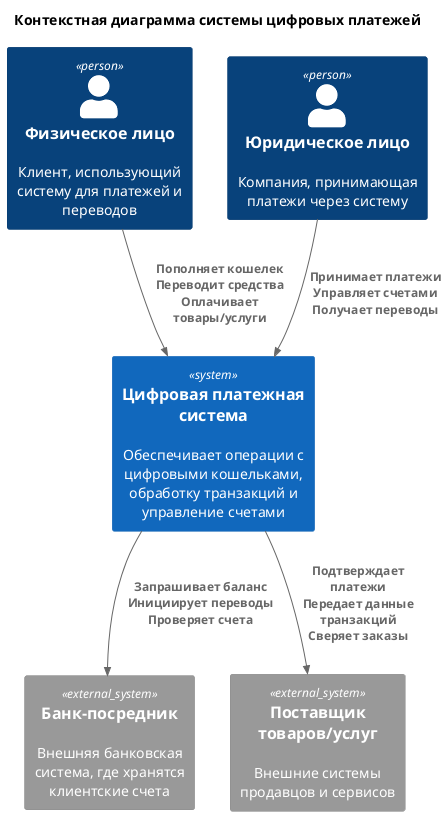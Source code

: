 @startuml
!include <C4/C4_Context>
!include <C4/C4_Container>

title Контекстная диаграмма системы цифровых платежей

Person(physical_client, "Физическое лицо", "Клиент, использующий систему для платежей и переводов")
Person(legal_client, "Юридическое лицо", "Компания, принимающая платежи через систему")

System(payment_system, "Цифровая платежная система", "Обеспечивает операции с цифровыми кошельками, обработку транзакций и управление счетами")

System_Ext(bank, "Банк-посредник", "Внешняя банковская система, где хранятся клиентские счета")
System_Ext(merchant, "Поставщик товаров/услуг", "Внешние системы продавцов и сервисов")

Rel(physical_client, payment_system, "Пополняет кошелек\nПереводит средства\nОплачивает товары/услуги")
Rel(legal_client, payment_system, "Принимает платежи\nУправляет счетами\nПолучает переводы")

Rel(payment_system, bank, "Запрашивает баланс\nИнициирует переводы\nПроверяет счета")
Rel(payment_system, merchant, "Подтверждает платежи\nПередает данные транзакций\nСверяет заказы")

@enduml